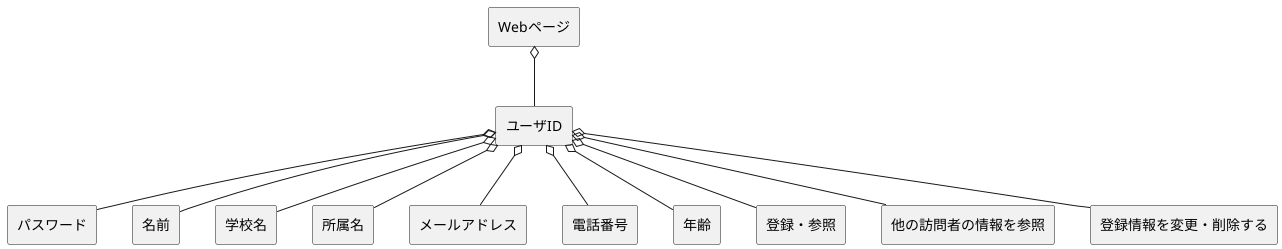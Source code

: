 @startuml 訪問者システム
skinparam componentStyle rectangle

[Webページ] o-- [ユーザID]

[ユーザID] o-- [パスワード]
[ユーザID] o-- [名前]
[ユーザID] o-- [学校名]
[ユーザID] o-- [所属名]
[ユーザID] o-- [メールアドレス]
[ユーザID] o-- [電話番号]
[ユーザID] o-- [年齢]
[ユーザID] o-- [登録・参照]
[ユーザID] o-- [他の訪問者の情報を参照]
[ユーザID] o-- [登録情報を変更・削除する]



@enduml